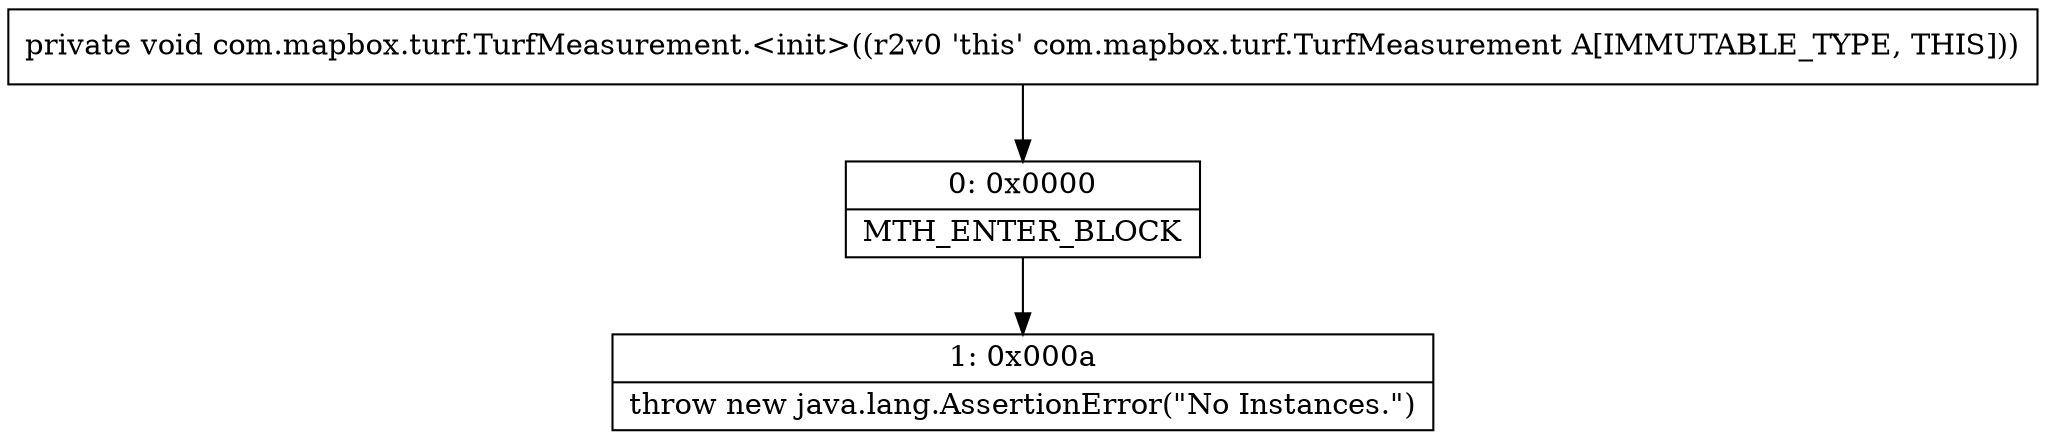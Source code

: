 digraph "CFG forcom.mapbox.turf.TurfMeasurement.\<init\>()V" {
Node_0 [shape=record,label="{0\:\ 0x0000|MTH_ENTER_BLOCK\l}"];
Node_1 [shape=record,label="{1\:\ 0x000a|throw new java.lang.AssertionError(\"No Instances.\")\l}"];
MethodNode[shape=record,label="{private void com.mapbox.turf.TurfMeasurement.\<init\>((r2v0 'this' com.mapbox.turf.TurfMeasurement A[IMMUTABLE_TYPE, THIS])) }"];
MethodNode -> Node_0;
Node_0 -> Node_1;
}

